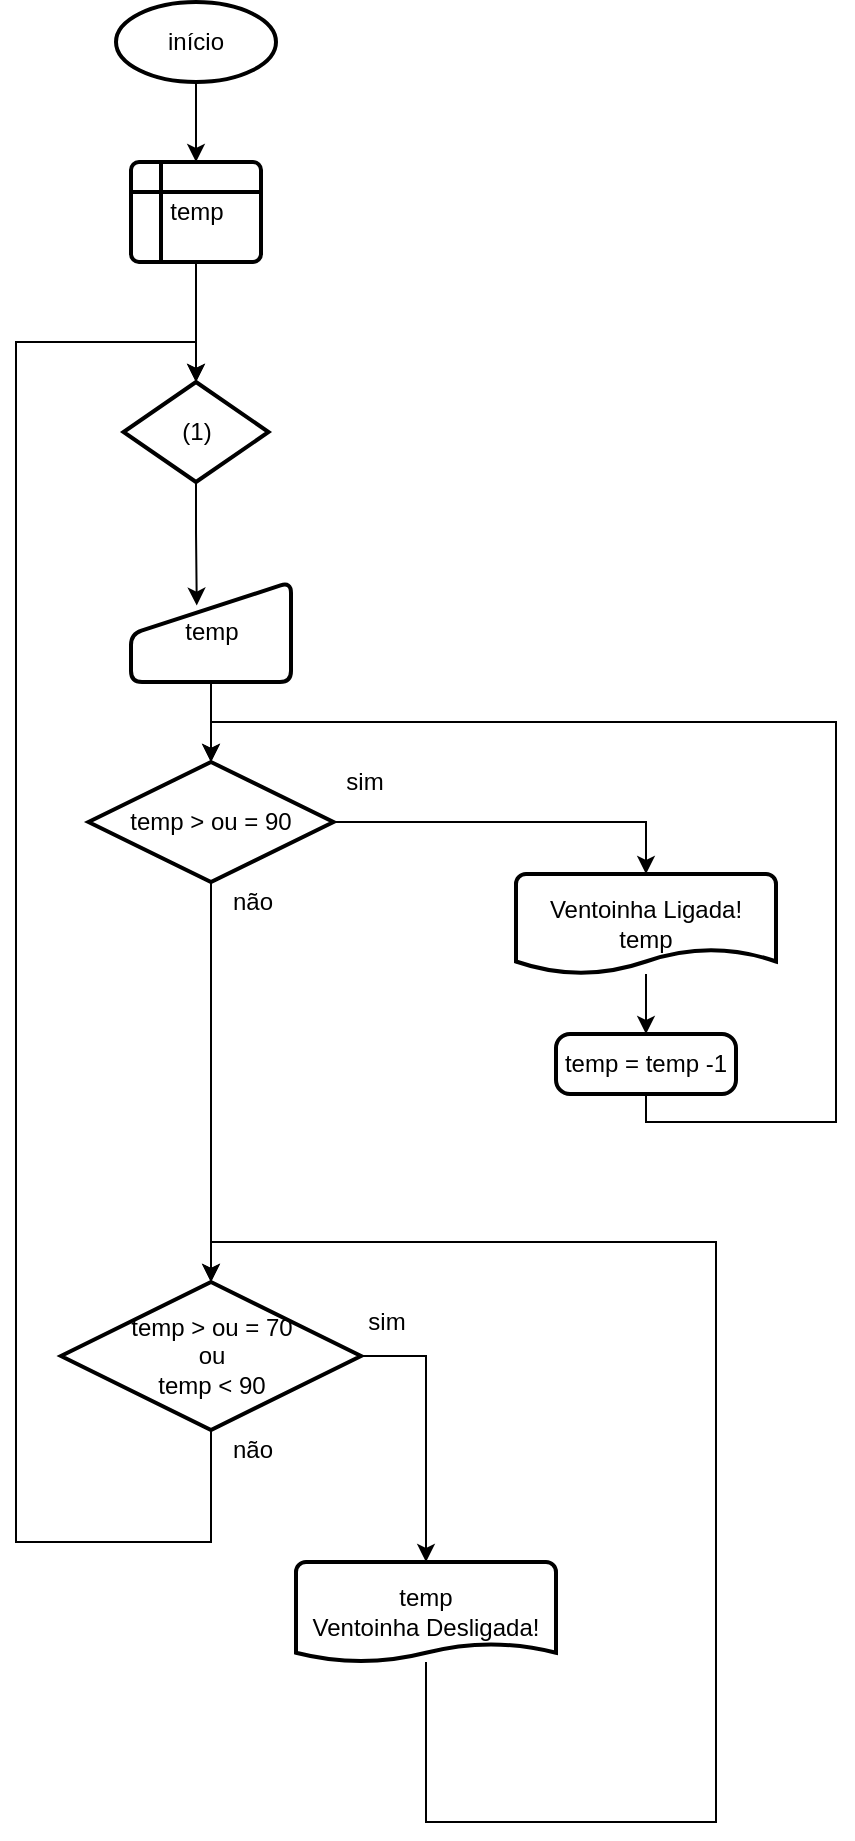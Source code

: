 <mxfile version="14.7.3" type="device"><diagram id="C5RBs43oDa-KdzZeNtuy" name="Page-1"><mxGraphModel dx="2461" dy="1946" grid="1" gridSize="10" guides="1" tooltips="1" connect="1" arrows="1" fold="1" page="1" pageScale="1" pageWidth="827" pageHeight="1169" math="0" shadow="0"><root><mxCell id="WIyWlLk6GJQsqaUBKTNV-0"/><mxCell id="WIyWlLk6GJQsqaUBKTNV-1" parent="WIyWlLk6GJQsqaUBKTNV-0"/><mxCell id="RxzsgI_YBMU293ZY34Sa-6" style="edgeStyle=orthogonalEdgeStyle;rounded=0;orthogonalLoop=1;jettySize=auto;html=1;exitX=0.5;exitY=1;exitDx=0;exitDy=0;exitPerimeter=0;entryX=0.5;entryY=0;entryDx=0;entryDy=0;" edge="1" parent="WIyWlLk6GJQsqaUBKTNV-1" source="RxzsgI_YBMU293ZY34Sa-0" target="RxzsgI_YBMU293ZY34Sa-1"><mxGeometry relative="1" as="geometry"/></mxCell><mxCell id="RxzsgI_YBMU293ZY34Sa-0" value="início" style="strokeWidth=2;html=1;shape=mxgraph.flowchart.start_1;whiteSpace=wrap;" vertex="1" parent="WIyWlLk6GJQsqaUBKTNV-1"><mxGeometry x="-1470" y="-1130" width="80" height="40" as="geometry"/></mxCell><mxCell id="RxzsgI_YBMU293ZY34Sa-7" style="edgeStyle=orthogonalEdgeStyle;rounded=0;orthogonalLoop=1;jettySize=auto;html=1;exitX=0.5;exitY=1;exitDx=0;exitDy=0;entryX=0.5;entryY=0;entryDx=0;entryDy=0;entryPerimeter=0;" edge="1" parent="WIyWlLk6GJQsqaUBKTNV-1" source="RxzsgI_YBMU293ZY34Sa-1" target="RxzsgI_YBMU293ZY34Sa-2"><mxGeometry relative="1" as="geometry"/></mxCell><mxCell id="RxzsgI_YBMU293ZY34Sa-1" value="temp" style="shape=internalStorage;whiteSpace=wrap;html=1;dx=15;dy=15;rounded=1;arcSize=8;strokeWidth=2;" vertex="1" parent="WIyWlLk6GJQsqaUBKTNV-1"><mxGeometry x="-1462.5" y="-1050" width="65" height="50" as="geometry"/></mxCell><mxCell id="RxzsgI_YBMU293ZY34Sa-8" style="edgeStyle=orthogonalEdgeStyle;rounded=0;orthogonalLoop=1;jettySize=auto;html=1;exitX=0.5;exitY=1;exitDx=0;exitDy=0;exitPerimeter=0;entryX=0.411;entryY=0.236;entryDx=0;entryDy=0;entryPerimeter=0;" edge="1" parent="WIyWlLk6GJQsqaUBKTNV-1" source="RxzsgI_YBMU293ZY34Sa-2" target="RxzsgI_YBMU293ZY34Sa-3"><mxGeometry relative="1" as="geometry"/></mxCell><mxCell id="RxzsgI_YBMU293ZY34Sa-2" value="(1)" style="strokeWidth=2;html=1;shape=mxgraph.flowchart.decision;whiteSpace=wrap;" vertex="1" parent="WIyWlLk6GJQsqaUBKTNV-1"><mxGeometry x="-1466.25" y="-940" width="72.5" height="50" as="geometry"/></mxCell><mxCell id="RxzsgI_YBMU293ZY34Sa-9" style="edgeStyle=orthogonalEdgeStyle;rounded=0;orthogonalLoop=1;jettySize=auto;html=1;exitX=0.5;exitY=1;exitDx=0;exitDy=0;entryX=0.5;entryY=0;entryDx=0;entryDy=0;entryPerimeter=0;" edge="1" parent="WIyWlLk6GJQsqaUBKTNV-1" source="RxzsgI_YBMU293ZY34Sa-3" target="RxzsgI_YBMU293ZY34Sa-4"><mxGeometry relative="1" as="geometry"/></mxCell><mxCell id="RxzsgI_YBMU293ZY34Sa-3" value="temp" style="html=1;strokeWidth=2;shape=manualInput;whiteSpace=wrap;rounded=1;size=26;arcSize=11;" vertex="1" parent="WIyWlLk6GJQsqaUBKTNV-1"><mxGeometry x="-1462.5" y="-840" width="80" height="50" as="geometry"/></mxCell><mxCell id="RxzsgI_YBMU293ZY34Sa-10" style="edgeStyle=orthogonalEdgeStyle;rounded=0;orthogonalLoop=1;jettySize=auto;html=1;exitX=0.5;exitY=1;exitDx=0;exitDy=0;exitPerimeter=0;entryX=0.5;entryY=0;entryDx=0;entryDy=0;entryPerimeter=0;" edge="1" parent="WIyWlLk6GJQsqaUBKTNV-1" source="RxzsgI_YBMU293ZY34Sa-4" target="RxzsgI_YBMU293ZY34Sa-5"><mxGeometry relative="1" as="geometry"/></mxCell><mxCell id="RxzsgI_YBMU293ZY34Sa-17" style="edgeStyle=orthogonalEdgeStyle;rounded=0;orthogonalLoop=1;jettySize=auto;html=1;exitX=1;exitY=0.5;exitDx=0;exitDy=0;exitPerimeter=0;entryX=0.5;entryY=0;entryDx=0;entryDy=0;entryPerimeter=0;" edge="1" parent="WIyWlLk6GJQsqaUBKTNV-1" source="RxzsgI_YBMU293ZY34Sa-4" target="RxzsgI_YBMU293ZY34Sa-14"><mxGeometry relative="1" as="geometry"/></mxCell><mxCell id="RxzsgI_YBMU293ZY34Sa-4" value="temp &amp;gt; ou = 90" style="strokeWidth=2;html=1;shape=mxgraph.flowchart.decision;whiteSpace=wrap;" vertex="1" parent="WIyWlLk6GJQsqaUBKTNV-1"><mxGeometry x="-1483.75" y="-750" width="122.5" height="60" as="geometry"/></mxCell><mxCell id="RxzsgI_YBMU293ZY34Sa-11" style="edgeStyle=orthogonalEdgeStyle;rounded=0;orthogonalLoop=1;jettySize=auto;html=1;exitX=0.5;exitY=1;exitDx=0;exitDy=0;exitPerimeter=0;entryX=0.5;entryY=0;entryDx=0;entryDy=0;entryPerimeter=0;" edge="1" parent="WIyWlLk6GJQsqaUBKTNV-1" source="RxzsgI_YBMU293ZY34Sa-5" target="RxzsgI_YBMU293ZY34Sa-2"><mxGeometry relative="1" as="geometry"><Array as="points"><mxPoint x="-1422" y="-360"/><mxPoint x="-1520" y="-360"/><mxPoint x="-1520" y="-960"/><mxPoint x="-1430" y="-960"/></Array></mxGeometry></mxCell><mxCell id="RxzsgI_YBMU293ZY34Sa-20" style="edgeStyle=orthogonalEdgeStyle;rounded=0;orthogonalLoop=1;jettySize=auto;html=1;exitX=1;exitY=0.5;exitDx=0;exitDy=0;exitPerimeter=0;entryX=0.5;entryY=0;entryDx=0;entryDy=0;entryPerimeter=0;" edge="1" parent="WIyWlLk6GJQsqaUBKTNV-1" source="RxzsgI_YBMU293ZY34Sa-5" target="RxzsgI_YBMU293ZY34Sa-19"><mxGeometry relative="1" as="geometry"/></mxCell><mxCell id="RxzsgI_YBMU293ZY34Sa-5" value="temp &amp;gt; ou = 70 &lt;br&gt;ou &lt;br&gt;temp &amp;lt; 90" style="strokeWidth=2;html=1;shape=mxgraph.flowchart.decision;whiteSpace=wrap;" vertex="1" parent="WIyWlLk6GJQsqaUBKTNV-1"><mxGeometry x="-1497.5" y="-490" width="150" height="74" as="geometry"/></mxCell><mxCell id="RxzsgI_YBMU293ZY34Sa-12" value="não" style="text;html=1;align=center;verticalAlign=middle;resizable=0;points=[];autosize=1;strokeColor=none;" vertex="1" parent="WIyWlLk6GJQsqaUBKTNV-1"><mxGeometry x="-1422.5" y="-690" width="40" height="20" as="geometry"/></mxCell><mxCell id="RxzsgI_YBMU293ZY34Sa-13" value="não" style="text;html=1;align=center;verticalAlign=middle;resizable=0;points=[];autosize=1;strokeColor=none;" vertex="1" parent="WIyWlLk6GJQsqaUBKTNV-1"><mxGeometry x="-1422.5" y="-416" width="40" height="20" as="geometry"/></mxCell><mxCell id="RxzsgI_YBMU293ZY34Sa-18" style="edgeStyle=orthogonalEdgeStyle;rounded=0;orthogonalLoop=1;jettySize=auto;html=1;entryX=0.5;entryY=0;entryDx=0;entryDy=0;" edge="1" parent="WIyWlLk6GJQsqaUBKTNV-1" source="RxzsgI_YBMU293ZY34Sa-14" target="RxzsgI_YBMU293ZY34Sa-15"><mxGeometry relative="1" as="geometry"><mxPoint x="-1240" y="-624" as="targetPoint"/></mxGeometry></mxCell><mxCell id="RxzsgI_YBMU293ZY34Sa-14" value="Ventoinha Ligada!&lt;br&gt;temp" style="strokeWidth=2;html=1;shape=mxgraph.flowchart.document2;whiteSpace=wrap;size=0.25;" vertex="1" parent="WIyWlLk6GJQsqaUBKTNV-1"><mxGeometry x="-1270" y="-694" width="130" height="50" as="geometry"/></mxCell><mxCell id="RxzsgI_YBMU293ZY34Sa-16" style="edgeStyle=orthogonalEdgeStyle;rounded=0;orthogonalLoop=1;jettySize=auto;html=1;exitX=0.5;exitY=1;exitDx=0;exitDy=0;entryX=0.5;entryY=0;entryDx=0;entryDy=0;entryPerimeter=0;" edge="1" parent="WIyWlLk6GJQsqaUBKTNV-1" source="RxzsgI_YBMU293ZY34Sa-15" target="RxzsgI_YBMU293ZY34Sa-4"><mxGeometry relative="1" as="geometry"><Array as="points"><mxPoint x="-1205" y="-570"/><mxPoint x="-1110" y="-570"/><mxPoint x="-1110" y="-770"/><mxPoint x="-1422" y="-770"/></Array></mxGeometry></mxCell><mxCell id="RxzsgI_YBMU293ZY34Sa-15" value="temp = temp -1" style="rounded=1;whiteSpace=wrap;html=1;absoluteArcSize=1;arcSize=14;strokeWidth=2;" vertex="1" parent="WIyWlLk6GJQsqaUBKTNV-1"><mxGeometry x="-1250" y="-614" width="90" height="30" as="geometry"/></mxCell><mxCell id="RxzsgI_YBMU293ZY34Sa-21" style="edgeStyle=orthogonalEdgeStyle;rounded=0;orthogonalLoop=1;jettySize=auto;html=1;entryX=0.5;entryY=0;entryDx=0;entryDy=0;entryPerimeter=0;" edge="1" parent="WIyWlLk6GJQsqaUBKTNV-1" source="RxzsgI_YBMU293ZY34Sa-19" target="RxzsgI_YBMU293ZY34Sa-5"><mxGeometry relative="1" as="geometry"><Array as="points"><mxPoint x="-1315" y="-220"/><mxPoint x="-1170" y="-220"/><mxPoint x="-1170" y="-510"/><mxPoint x="-1422" y="-510"/></Array></mxGeometry></mxCell><mxCell id="RxzsgI_YBMU293ZY34Sa-19" value="&lt;div&gt;&lt;span&gt;temp&lt;/span&gt;&lt;/div&gt;&lt;div&gt;&lt;span&gt;Ventoinha Desligada!&lt;/span&gt;&lt;/div&gt;" style="strokeWidth=2;html=1;shape=mxgraph.flowchart.document2;whiteSpace=wrap;size=0.185;align=center;" vertex="1" parent="WIyWlLk6GJQsqaUBKTNV-1"><mxGeometry x="-1380" y="-350" width="130" height="50" as="geometry"/></mxCell><mxCell id="RxzsgI_YBMU293ZY34Sa-22" value="sim" style="text;html=1;align=center;verticalAlign=middle;resizable=0;points=[];autosize=1;strokeColor=none;" vertex="1" parent="WIyWlLk6GJQsqaUBKTNV-1"><mxGeometry x="-1361.25" y="-750" width="30" height="20" as="geometry"/></mxCell><mxCell id="RxzsgI_YBMU293ZY34Sa-23" value="sim" style="text;html=1;align=center;verticalAlign=middle;resizable=0;points=[];autosize=1;strokeColor=none;" vertex="1" parent="WIyWlLk6GJQsqaUBKTNV-1"><mxGeometry x="-1350" y="-480" width="30" height="20" as="geometry"/></mxCell></root></mxGraphModel></diagram></mxfile>